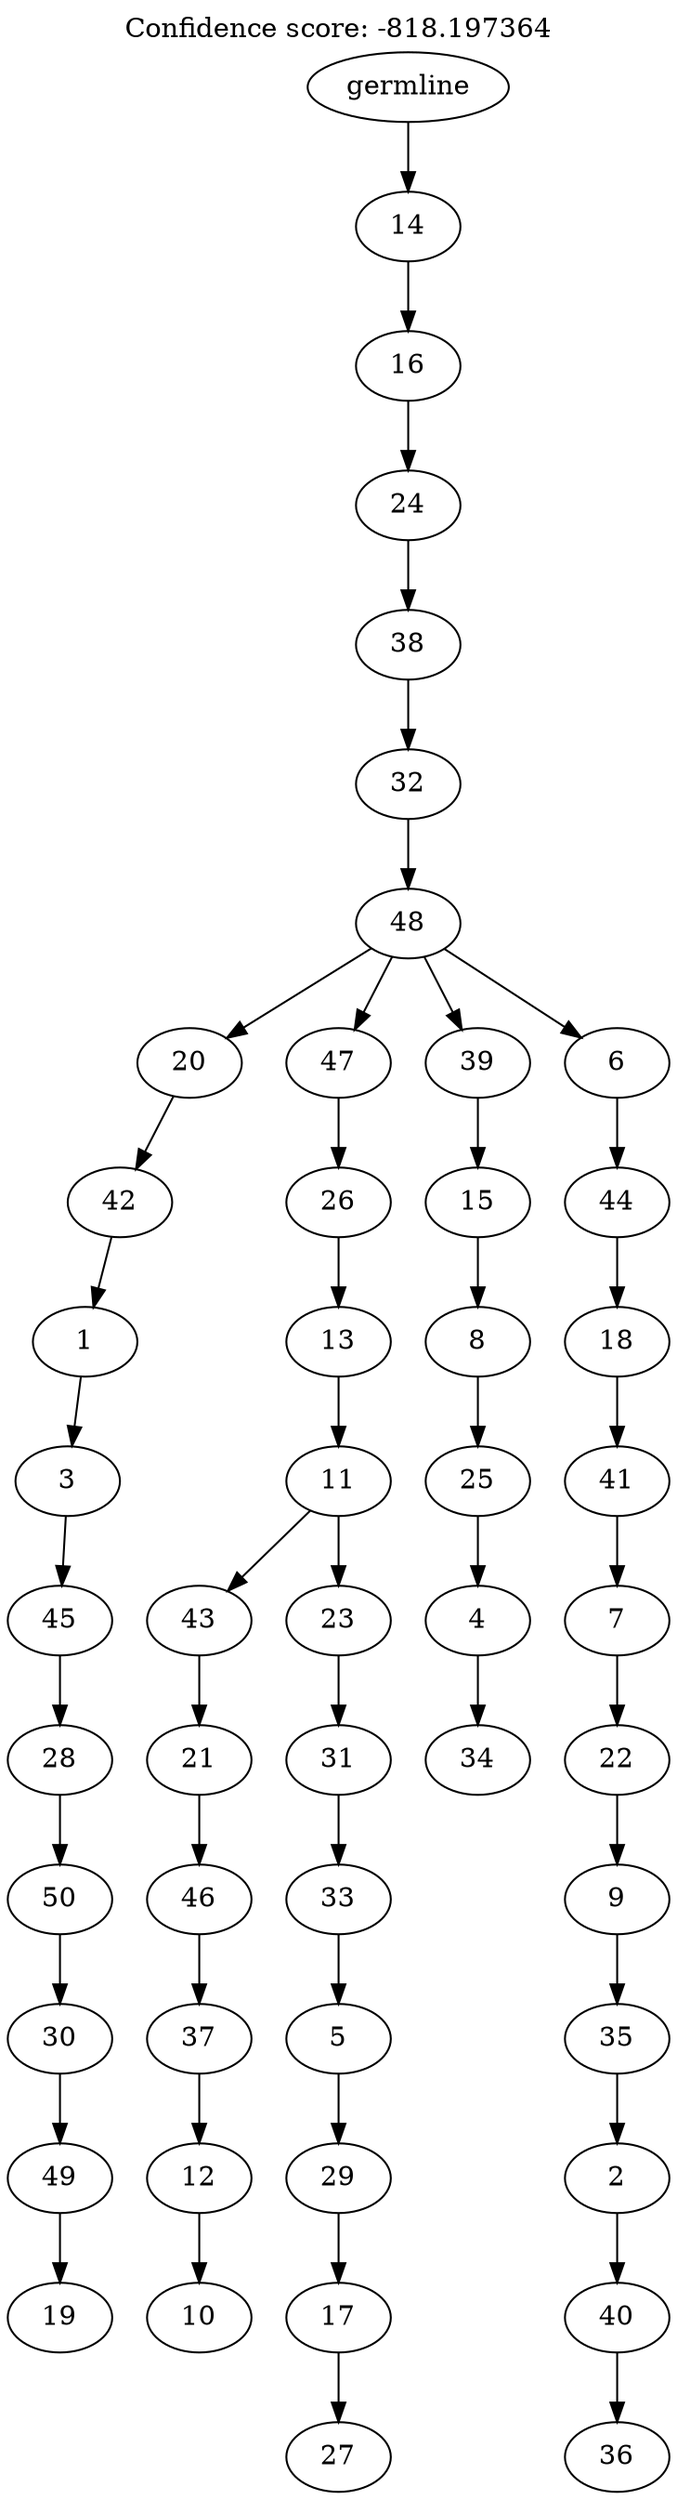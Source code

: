 digraph g {
	"49" -> "50";
	"50" [label="19"];
	"48" -> "49";
	"49" [label="49"];
	"47" -> "48";
	"48" [label="30"];
	"46" -> "47";
	"47" [label="50"];
	"45" -> "46";
	"46" [label="28"];
	"44" -> "45";
	"45" [label="45"];
	"43" -> "44";
	"44" [label="3"];
	"42" -> "43";
	"43" [label="1"];
	"41" -> "42";
	"42" [label="42"];
	"39" -> "40";
	"40" [label="10"];
	"38" -> "39";
	"39" [label="12"];
	"37" -> "38";
	"38" [label="37"];
	"36" -> "37";
	"37" [label="46"];
	"35" -> "36";
	"36" [label="21"];
	"33" -> "34";
	"34" [label="27"];
	"32" -> "33";
	"33" [label="17"];
	"31" -> "32";
	"32" [label="29"];
	"30" -> "31";
	"31" [label="5"];
	"29" -> "30";
	"30" [label="33"];
	"28" -> "29";
	"29" [label="31"];
	"27" -> "28";
	"28" [label="23"];
	"27" -> "35";
	"35" [label="43"];
	"26" -> "27";
	"27" [label="11"];
	"25" -> "26";
	"26" [label="13"];
	"24" -> "25";
	"25" [label="26"];
	"22" -> "23";
	"23" [label="34"];
	"21" -> "22";
	"22" [label="4"];
	"20" -> "21";
	"21" [label="25"];
	"19" -> "20";
	"20" [label="8"];
	"18" -> "19";
	"19" [label="15"];
	"16" -> "17";
	"17" [label="36"];
	"15" -> "16";
	"16" [label="40"];
	"14" -> "15";
	"15" [label="2"];
	"13" -> "14";
	"14" [label="35"];
	"12" -> "13";
	"13" [label="9"];
	"11" -> "12";
	"12" [label="22"];
	"10" -> "11";
	"11" [label="7"];
	"9" -> "10";
	"10" [label="41"];
	"8" -> "9";
	"9" [label="18"];
	"7" -> "8";
	"8" [label="44"];
	"6" -> "7";
	"7" [label="6"];
	"6" -> "18";
	"18" [label="39"];
	"6" -> "24";
	"24" [label="47"];
	"6" -> "41";
	"41" [label="20"];
	"5" -> "6";
	"6" [label="48"];
	"4" -> "5";
	"5" [label="32"];
	"3" -> "4";
	"4" [label="38"];
	"2" -> "3";
	"3" [label="24"];
	"1" -> "2";
	"2" [label="16"];
	"0" -> "1";
	"1" [label="14"];
	"0" [label="germline"];
	labelloc="t";
	label="Confidence score: -818.197364";
}
